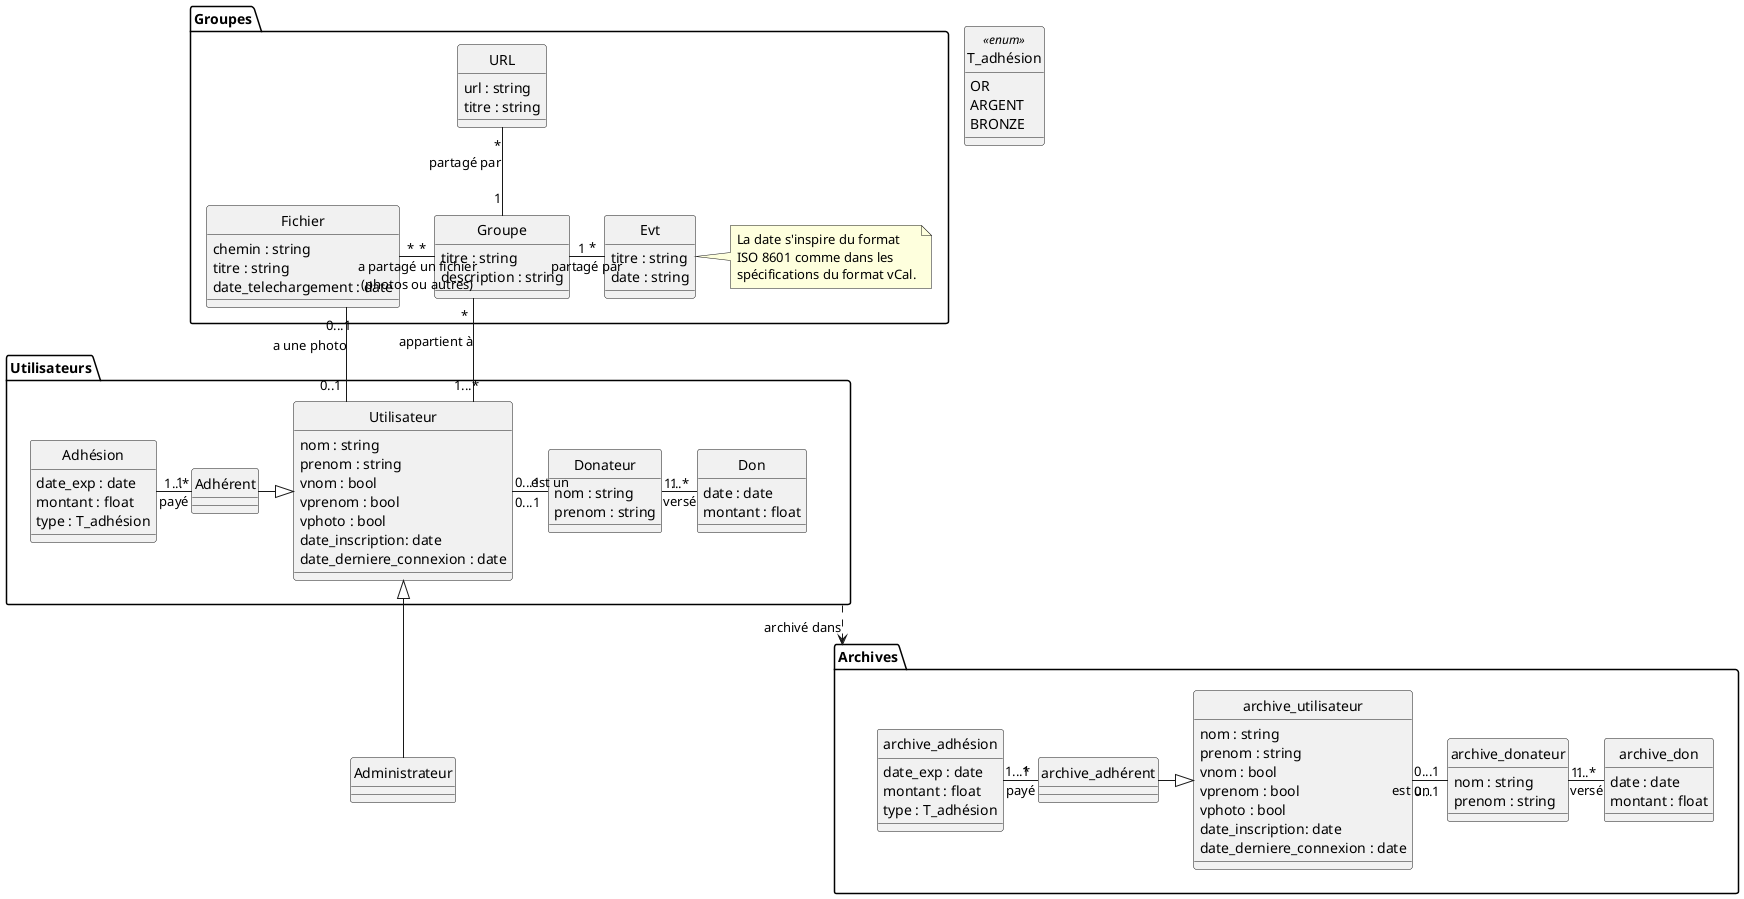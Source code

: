 @startuml

' PARAMETERS
hide circle
skinparam linetype polyline
skinparam linetype ortho
skinparam classAttributeIconSize 0
skinparam groupInheritance 3

class Administrateur 

enum T_adhésion << enum >> {
    OR
    ARGENT
    BRONZE
}

package Utilisateurs {


Class Utilisateur {
    nom : string
    prenom : string
    vnom : bool
    vprenom : bool
    vphoto : bool
    date_inscription: date
    date_derniere_connexion : date
}
Class Adhérent {

}

Class Adhésion {
    date_exp : date
    montant : float
    type : T_adhésion
}

Class Donateur {
    nom : string
    prenom : string
}

Class Don {
    date : date
    montant : float
}
}
' PACKAGE ADMINISTRATEUR 

package Groupes {
Class Fichier {
    chemin : string
    titre : string
    date_telechargement : date
}

Class Groupe {
    titre : string
    description : string
}

Class URL {
    url : string
    titre : string
}

Class Evt {
    titre : string
    date : string
}

note right of Evt 
La date s'inspire du format
ISO 8601 comme dans les 
spécifications du format vCal.
endnote
}
' PACKAGE GROUPE

package Archives {
    class archive_adhésion {
        date_exp : date
        montant : float
        type : T_adhésion
    }
    class archive_adhérent
    class archive_utilisateur {
        nom : string
        prenom : string
        vnom : bool
        vprenom : bool
        vphoto : bool
        date_inscription: date
        date_derniere_connexion : date
    }
    class archive_donateur {
        nom : string
        prenom : string
    }
    class archive_don {
        date : date
        montant : float
    }
}

' LIENS

Fichier "0...1" -- "0..1" Utilisateur : a une photo
Utilisateur <|-- Administrateur

' Groupe
Fichier "*" - "*" Groupe : a partagé un fichier\n(photos ou autres)
URL "*" -- "1" Groupe  : partagé par
Groupe "1" - "*" Evt : partagé par
Utilisateur "1...*" -- "*" Groupe : appartient à

' Utilisateur
Adhérent -|> Utilisateur
Adhésion "1...*" - "1" Adhérent : payé
Utilisateur "0...1" - "0...1" Donateur : est un
Donateur "1" - "1...*" Don : versé

' Archive
Utilisateurs ..> Archives : archivé dans
archive_adhérent -|> archive_utilisateur
archive_adhésion "1...*" - "1" archive_adhérent : payé
archive_utilisateur "0...1" - "0...1" archive_donateur : est un
archive_donateur "1" - "1...*" archive_don : versé


@enduml